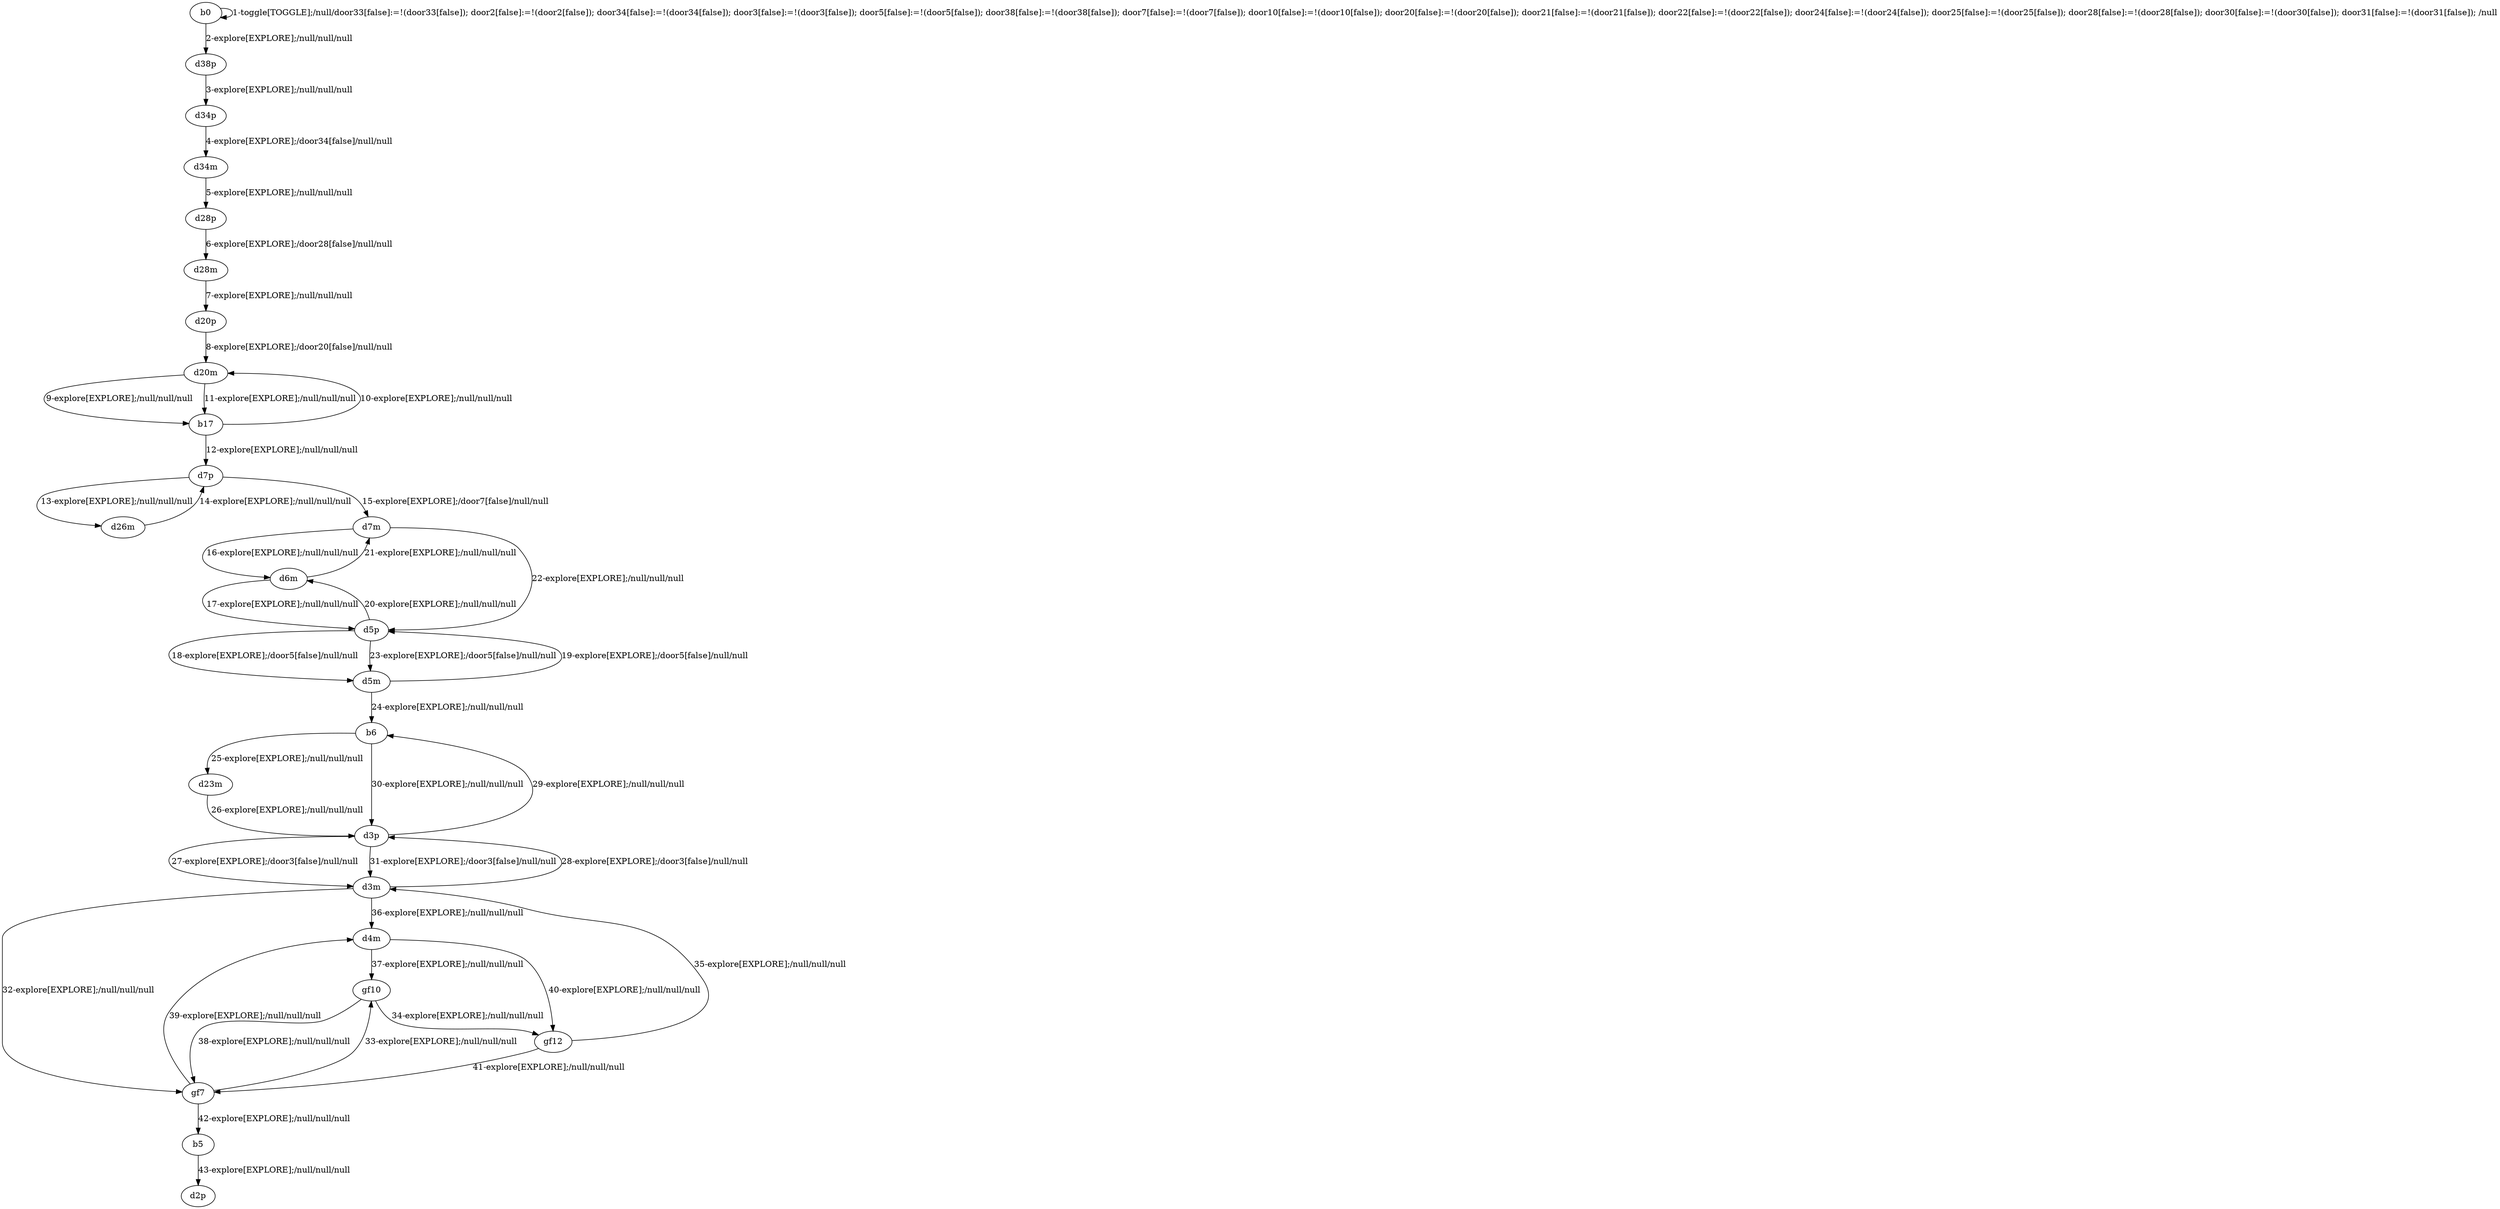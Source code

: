 # Total number of goals covered by this test: 1
# gf7 --> b5

digraph g {
"b0" -> "b0" [label = "1-toggle[TOGGLE];/null/door33[false]:=!(door33[false]); door2[false]:=!(door2[false]); door34[false]:=!(door34[false]); door3[false]:=!(door3[false]); door5[false]:=!(door5[false]); door38[false]:=!(door38[false]); door7[false]:=!(door7[false]); door10[false]:=!(door10[false]); door20[false]:=!(door20[false]); door21[false]:=!(door21[false]); door22[false]:=!(door22[false]); door24[false]:=!(door24[false]); door25[false]:=!(door25[false]); door28[false]:=!(door28[false]); door30[false]:=!(door30[false]); door31[false]:=!(door31[false]); /null"];
"b0" -> "d38p" [label = "2-explore[EXPLORE];/null/null/null"];
"d38p" -> "d34p" [label = "3-explore[EXPLORE];/null/null/null"];
"d34p" -> "d34m" [label = "4-explore[EXPLORE];/door34[false]/null/null"];
"d34m" -> "d28p" [label = "5-explore[EXPLORE];/null/null/null"];
"d28p" -> "d28m" [label = "6-explore[EXPLORE];/door28[false]/null/null"];
"d28m" -> "d20p" [label = "7-explore[EXPLORE];/null/null/null"];
"d20p" -> "d20m" [label = "8-explore[EXPLORE];/door20[false]/null/null"];
"d20m" -> "b17" [label = "9-explore[EXPLORE];/null/null/null"];
"b17" -> "d20m" [label = "10-explore[EXPLORE];/null/null/null"];
"d20m" -> "b17" [label = "11-explore[EXPLORE];/null/null/null"];
"b17" -> "d7p" [label = "12-explore[EXPLORE];/null/null/null"];
"d7p" -> "d26m" [label = "13-explore[EXPLORE];/null/null/null"];
"d26m" -> "d7p" [label = "14-explore[EXPLORE];/null/null/null"];
"d7p" -> "d7m" [label = "15-explore[EXPLORE];/door7[false]/null/null"];
"d7m" -> "d6m" [label = "16-explore[EXPLORE];/null/null/null"];
"d6m" -> "d5p" [label = "17-explore[EXPLORE];/null/null/null"];
"d5p" -> "d5m" [label = "18-explore[EXPLORE];/door5[false]/null/null"];
"d5m" -> "d5p" [label = "19-explore[EXPLORE];/door5[false]/null/null"];
"d5p" -> "d6m" [label = "20-explore[EXPLORE];/null/null/null"];
"d6m" -> "d7m" [label = "21-explore[EXPLORE];/null/null/null"];
"d7m" -> "d5p" [label = "22-explore[EXPLORE];/null/null/null"];
"d5p" -> "d5m" [label = "23-explore[EXPLORE];/door5[false]/null/null"];
"d5m" -> "b6" [label = "24-explore[EXPLORE];/null/null/null"];
"b6" -> "d23m" [label = "25-explore[EXPLORE];/null/null/null"];
"d23m" -> "d3p" [label = "26-explore[EXPLORE];/null/null/null"];
"d3p" -> "d3m" [label = "27-explore[EXPLORE];/door3[false]/null/null"];
"d3m" -> "d3p" [label = "28-explore[EXPLORE];/door3[false]/null/null"];
"d3p" -> "b6" [label = "29-explore[EXPLORE];/null/null/null"];
"b6" -> "d3p" [label = "30-explore[EXPLORE];/null/null/null"];
"d3p" -> "d3m" [label = "31-explore[EXPLORE];/door3[false]/null/null"];
"d3m" -> "gf7" [label = "32-explore[EXPLORE];/null/null/null"];
"gf7" -> "gf10" [label = "33-explore[EXPLORE];/null/null/null"];
"gf10" -> "gf12" [label = "34-explore[EXPLORE];/null/null/null"];
"gf12" -> "d3m" [label = "35-explore[EXPLORE];/null/null/null"];
"d3m" -> "d4m" [label = "36-explore[EXPLORE];/null/null/null"];
"d4m" -> "gf10" [label = "37-explore[EXPLORE];/null/null/null"];
"gf10" -> "gf7" [label = "38-explore[EXPLORE];/null/null/null"];
"gf7" -> "d4m" [label = "39-explore[EXPLORE];/null/null/null"];
"d4m" -> "gf12" [label = "40-explore[EXPLORE];/null/null/null"];
"gf12" -> "gf7" [label = "41-explore[EXPLORE];/null/null/null"];
"gf7" -> "b5" [label = "42-explore[EXPLORE];/null/null/null"];
"b5" -> "d2p" [label = "43-explore[EXPLORE];/null/null/null"];
}